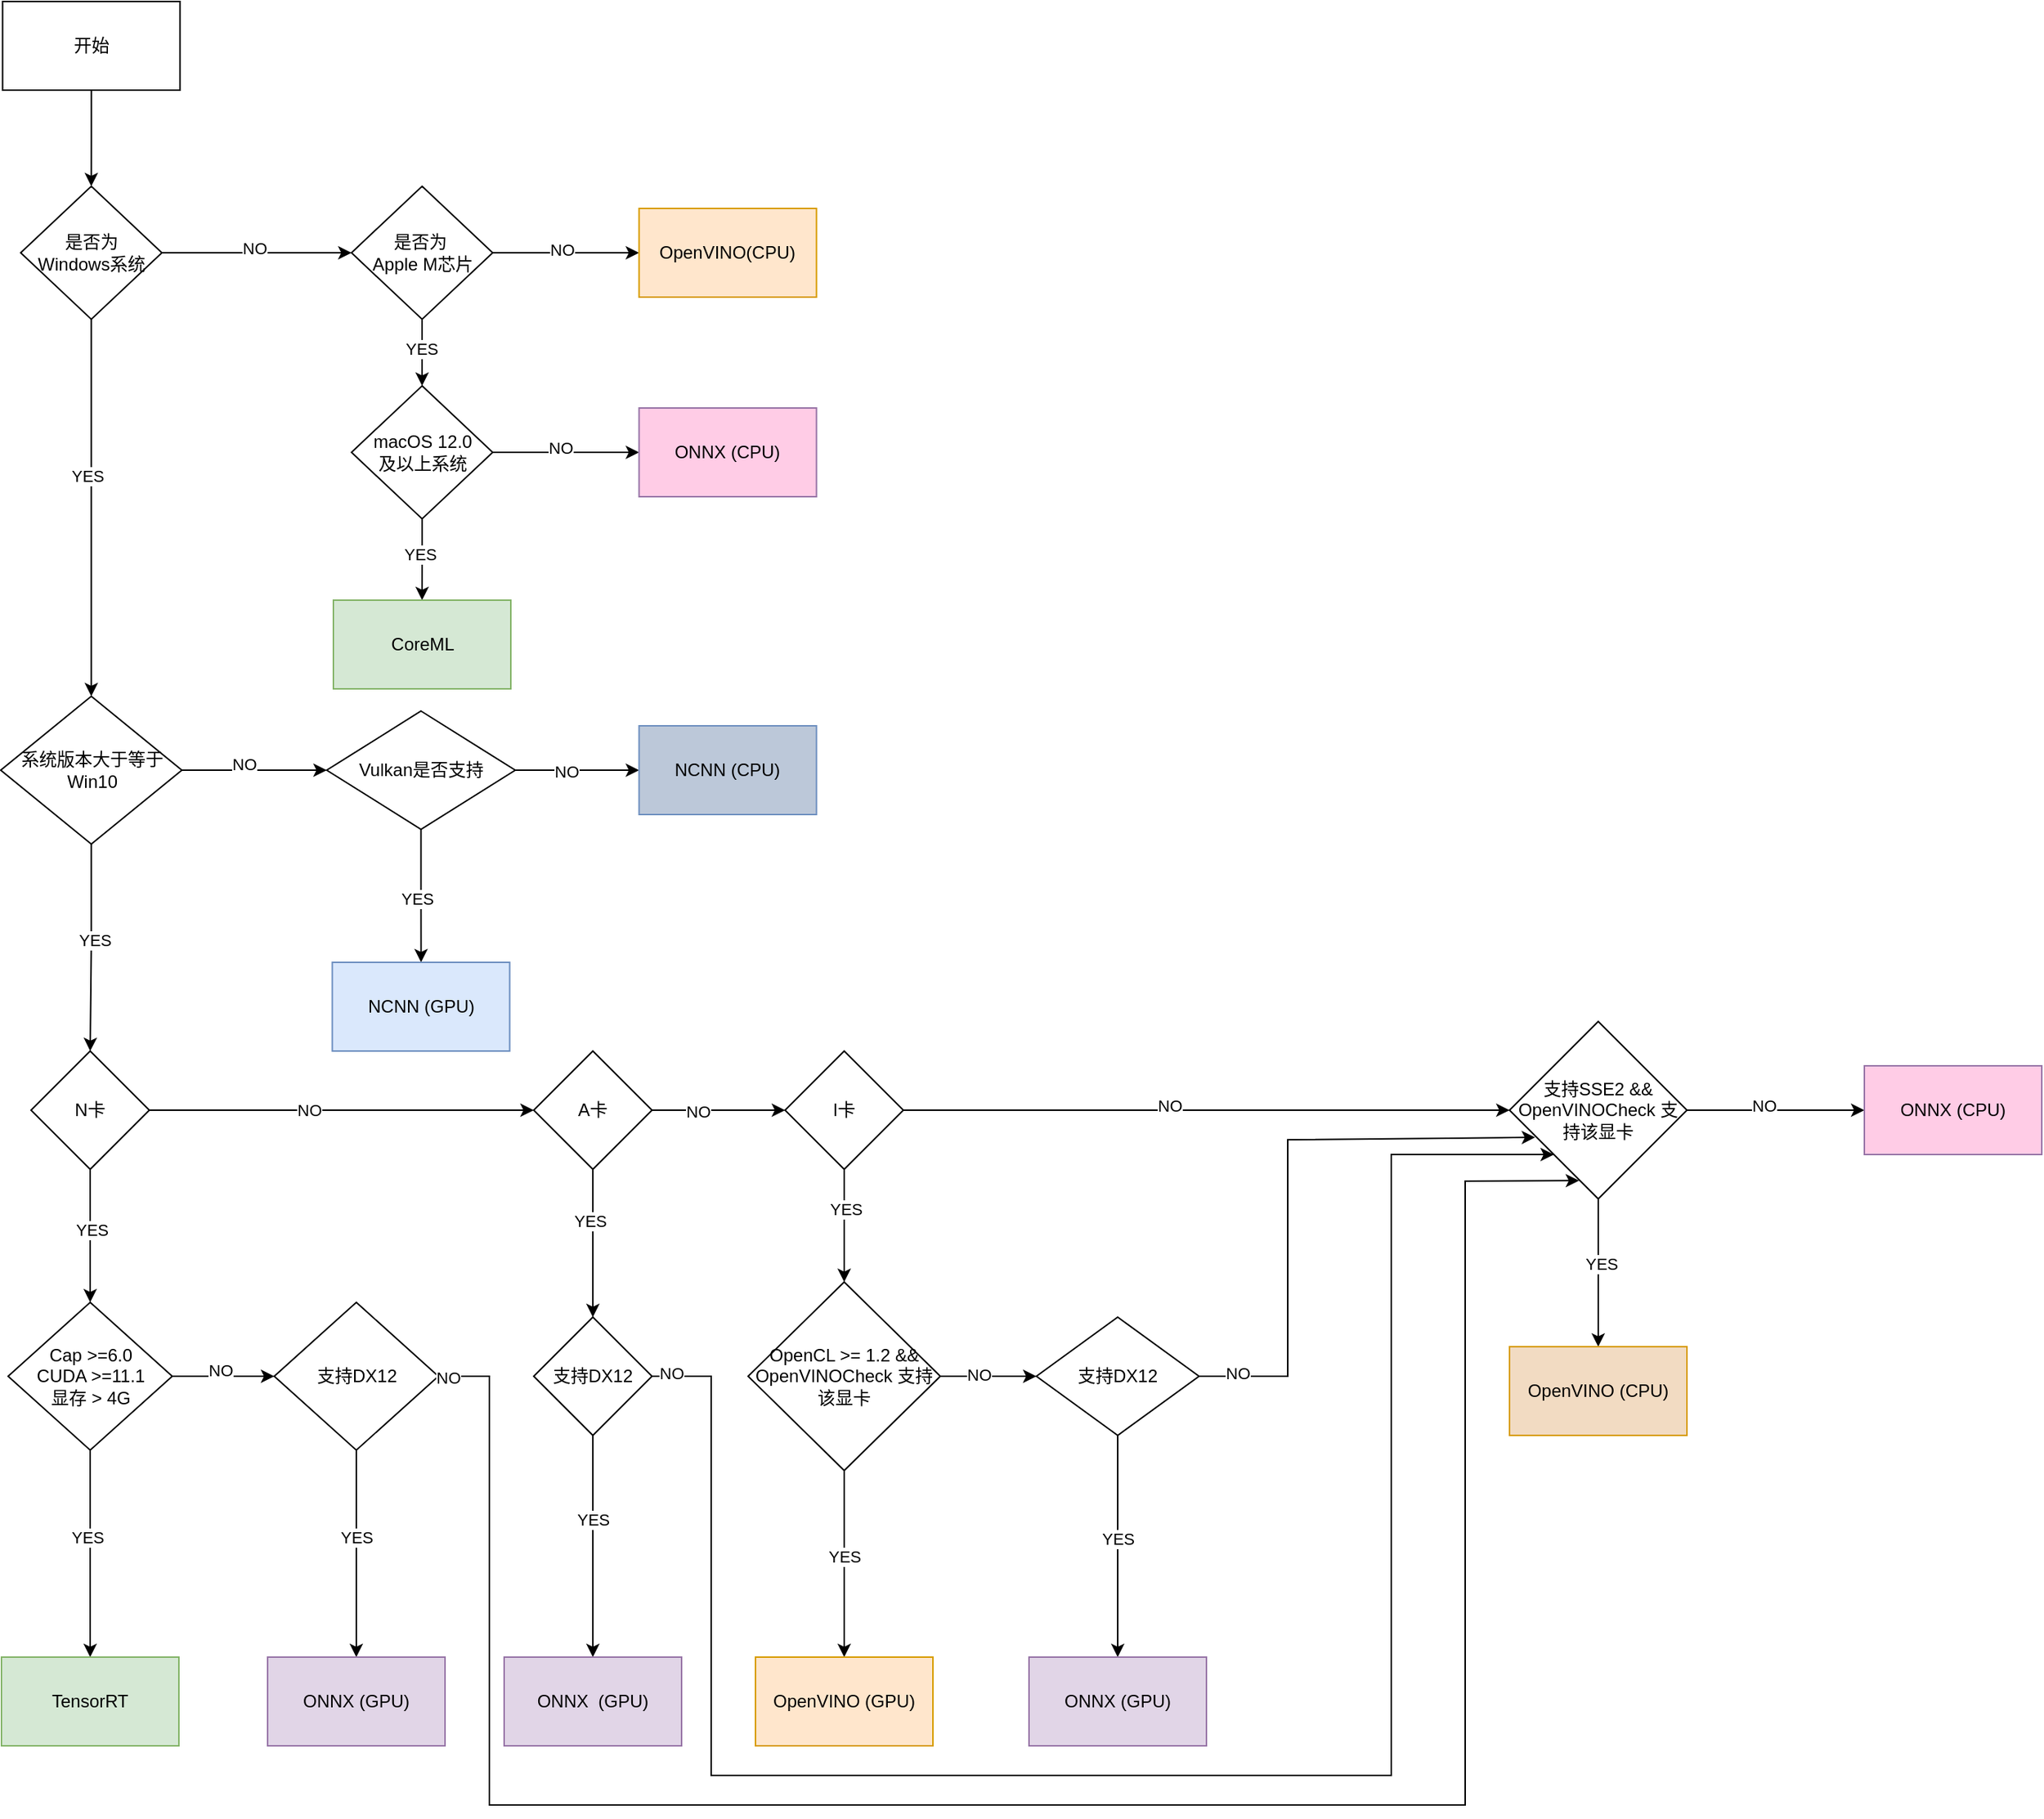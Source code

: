 <mxfile version="24.2.2" type="github">
  <diagram name="Page-1" id="nFrP1MrYJvmONDbNYgOr">
    <mxGraphModel dx="1487" dy="1184" grid="1" gridSize="10" guides="1" tooltips="1" connect="1" arrows="1" fold="1" page="1" pageScale="1" pageWidth="827" pageHeight="1169" math="0" shadow="0">
      <root>
        <mxCell id="0" />
        <mxCell id="1" parent="0" />
        <mxCell id="bNIqR0DIkFrfzqywcM4n-2" value="" style="edgeStyle=orthogonalEdgeStyle;rounded=0;orthogonalLoop=1;jettySize=auto;html=1;" parent="1" source="PbJkK4wQswJ1zIxWtFxy-1" target="bNIqR0DIkFrfzqywcM4n-1" edge="1">
          <mxGeometry relative="1" as="geometry" />
        </mxCell>
        <mxCell id="PbJkK4wQswJ1zIxWtFxy-1" value="开始" style="rounded=0;whiteSpace=wrap;html=1;" parent="1" vertex="1">
          <mxGeometry x="60.75" y="230" width="120" height="60" as="geometry" />
        </mxCell>
        <mxCell id="PbJkK4wQswJ1zIxWtFxy-8" value="" style="edgeStyle=orthogonalEdgeStyle;rounded=0;orthogonalLoop=1;jettySize=auto;html=1;" parent="1" source="PbJkK4wQswJ1zIxWtFxy-2" target="PbJkK4wQswJ1zIxWtFxy-7" edge="1">
          <mxGeometry relative="1" as="geometry" />
        </mxCell>
        <mxCell id="PbJkK4wQswJ1zIxWtFxy-9" value="YES" style="edgeLabel;html=1;align=center;verticalAlign=middle;resizable=0;points=[];" parent="PbJkK4wQswJ1zIxWtFxy-8" vertex="1" connectable="0">
          <mxGeometry x="-0.083" y="2" relative="1" as="geometry">
            <mxPoint as="offset" />
          </mxGeometry>
        </mxCell>
        <mxCell id="PbJkK4wQswJ1zIxWtFxy-73" value="" style="edgeStyle=orthogonalEdgeStyle;rounded=0;orthogonalLoop=1;jettySize=auto;html=1;" parent="1" source="PbJkK4wQswJ1zIxWtFxy-2" target="PbJkK4wQswJ1zIxWtFxy-72" edge="1">
          <mxGeometry relative="1" as="geometry" />
        </mxCell>
        <mxCell id="PbJkK4wQswJ1zIxWtFxy-79" value="NO" style="edgeLabel;html=1;align=center;verticalAlign=middle;resizable=0;points=[];" parent="PbJkK4wQswJ1zIxWtFxy-73" vertex="1" connectable="0">
          <mxGeometry x="-0.153" y="4" relative="1" as="geometry">
            <mxPoint as="offset" />
          </mxGeometry>
        </mxCell>
        <mxCell id="PbJkK4wQswJ1zIxWtFxy-2" value="系统版本大于等于Win10" style="rhombus;whiteSpace=wrap;html=1;" parent="1" vertex="1">
          <mxGeometry x="59.5" y="700" width="122.5" height="100" as="geometry" />
        </mxCell>
        <mxCell id="PbJkK4wQswJ1zIxWtFxy-11" value="" style="edgeStyle=orthogonalEdgeStyle;rounded=0;orthogonalLoop=1;jettySize=auto;html=1;" parent="1" source="PbJkK4wQswJ1zIxWtFxy-7" target="PbJkK4wQswJ1zIxWtFxy-10" edge="1">
          <mxGeometry relative="1" as="geometry" />
        </mxCell>
        <mxCell id="PbJkK4wQswJ1zIxWtFxy-25" value="NO" style="edgeLabel;html=1;align=center;verticalAlign=middle;resizable=0;points=[];" parent="PbJkK4wQswJ1zIxWtFxy-11" vertex="1" connectable="0">
          <mxGeometry x="-0.175" relative="1" as="geometry">
            <mxPoint as="offset" />
          </mxGeometry>
        </mxCell>
        <mxCell id="PbJkK4wQswJ1zIxWtFxy-27" value="" style="edgeStyle=orthogonalEdgeStyle;rounded=0;orthogonalLoop=1;jettySize=auto;html=1;" parent="1" source="PbJkK4wQswJ1zIxWtFxy-7" target="PbJkK4wQswJ1zIxWtFxy-26" edge="1">
          <mxGeometry relative="1" as="geometry" />
        </mxCell>
        <mxCell id="PbJkK4wQswJ1zIxWtFxy-59" value="YES" style="edgeLabel;html=1;align=center;verticalAlign=middle;resizable=0;points=[];" parent="PbJkK4wQswJ1zIxWtFxy-27" vertex="1" connectable="0">
          <mxGeometry x="-0.087" y="1" relative="1" as="geometry">
            <mxPoint as="offset" />
          </mxGeometry>
        </mxCell>
        <mxCell id="PbJkK4wQswJ1zIxWtFxy-7" value="N卡" style="rhombus;whiteSpace=wrap;html=1;" parent="1" vertex="1">
          <mxGeometry x="80" y="940" width="80" height="80" as="geometry" />
        </mxCell>
        <mxCell id="PbJkK4wQswJ1zIxWtFxy-13" value="" style="edgeStyle=orthogonalEdgeStyle;rounded=0;orthogonalLoop=1;jettySize=auto;html=1;" parent="1" source="PbJkK4wQswJ1zIxWtFxy-10" target="PbJkK4wQswJ1zIxWtFxy-12" edge="1">
          <mxGeometry relative="1" as="geometry" />
        </mxCell>
        <mxCell id="PbJkK4wQswJ1zIxWtFxy-24" value="NO" style="edgeLabel;html=1;align=center;verticalAlign=middle;resizable=0;points=[];" parent="PbJkK4wQswJ1zIxWtFxy-13" vertex="1" connectable="0">
          <mxGeometry x="-0.325" y="-1" relative="1" as="geometry">
            <mxPoint as="offset" />
          </mxGeometry>
        </mxCell>
        <mxCell id="PbJkK4wQswJ1zIxWtFxy-38" value="" style="edgeStyle=orthogonalEdgeStyle;rounded=0;orthogonalLoop=1;jettySize=auto;html=1;" parent="1" source="PbJkK4wQswJ1zIxWtFxy-10" target="PbJkK4wQswJ1zIxWtFxy-37" edge="1">
          <mxGeometry relative="1" as="geometry" />
        </mxCell>
        <mxCell id="PbJkK4wQswJ1zIxWtFxy-61" value="YES" style="edgeLabel;html=1;align=center;verticalAlign=middle;resizable=0;points=[];" parent="PbJkK4wQswJ1zIxWtFxy-38" vertex="1" connectable="0">
          <mxGeometry x="-0.307" y="-2" relative="1" as="geometry">
            <mxPoint as="offset" />
          </mxGeometry>
        </mxCell>
        <mxCell id="PbJkK4wQswJ1zIxWtFxy-10" value="A卡" style="rhombus;whiteSpace=wrap;html=1;" parent="1" vertex="1">
          <mxGeometry x="420" y="940" width="80" height="80" as="geometry" />
        </mxCell>
        <mxCell id="PbJkK4wQswJ1zIxWtFxy-17" value="" style="edgeStyle=orthogonalEdgeStyle;rounded=0;orthogonalLoop=1;jettySize=auto;html=1;" parent="1" source="PbJkK4wQswJ1zIxWtFxy-12" target="PbJkK4wQswJ1zIxWtFxy-16" edge="1">
          <mxGeometry relative="1" as="geometry" />
        </mxCell>
        <mxCell id="PbJkK4wQswJ1zIxWtFxy-23" value="NO" style="edgeLabel;html=1;align=center;verticalAlign=middle;resizable=0;points=[];" parent="PbJkK4wQswJ1zIxWtFxy-17" vertex="1" connectable="0">
          <mxGeometry x="-0.125" y="3" relative="1" as="geometry">
            <mxPoint as="offset" />
          </mxGeometry>
        </mxCell>
        <mxCell id="PbJkK4wQswJ1zIxWtFxy-43" value="" style="edgeStyle=orthogonalEdgeStyle;rounded=0;orthogonalLoop=1;jettySize=auto;html=1;entryX=0.5;entryY=0;entryDx=0;entryDy=0;" parent="1" source="PbJkK4wQswJ1zIxWtFxy-12" target="PbJkK4wQswJ1zIxWtFxy-46" edge="1">
          <mxGeometry relative="1" as="geometry">
            <mxPoint x="600" y="1100" as="targetPoint" />
          </mxGeometry>
        </mxCell>
        <mxCell id="PbJkK4wQswJ1zIxWtFxy-63" value="YES" style="edgeLabel;html=1;align=center;verticalAlign=middle;resizable=0;points=[];" parent="PbJkK4wQswJ1zIxWtFxy-43" vertex="1" connectable="0">
          <mxGeometry x="-0.293" y="1" relative="1" as="geometry">
            <mxPoint as="offset" />
          </mxGeometry>
        </mxCell>
        <mxCell id="PbJkK4wQswJ1zIxWtFxy-12" value="I卡" style="rhombus;whiteSpace=wrap;html=1;" parent="1" vertex="1">
          <mxGeometry x="590" y="940" width="80" height="80" as="geometry" />
        </mxCell>
        <mxCell id="PbJkK4wQswJ1zIxWtFxy-21" value="" style="edgeStyle=orthogonalEdgeStyle;rounded=0;orthogonalLoop=1;jettySize=auto;html=1;" parent="1" source="PbJkK4wQswJ1zIxWtFxy-16" target="PbJkK4wQswJ1zIxWtFxy-20" edge="1">
          <mxGeometry relative="1" as="geometry" />
        </mxCell>
        <mxCell id="PbJkK4wQswJ1zIxWtFxy-22" value="NO" style="edgeLabel;html=1;align=center;verticalAlign=middle;resizable=0;points=[];" parent="PbJkK4wQswJ1zIxWtFxy-21" vertex="1" connectable="0">
          <mxGeometry x="-0.133" y="3" relative="1" as="geometry">
            <mxPoint as="offset" />
          </mxGeometry>
        </mxCell>
        <mxCell id="PbJkK4wQswJ1zIxWtFxy-87" value="" style="edgeStyle=orthogonalEdgeStyle;rounded=0;orthogonalLoop=1;jettySize=auto;html=1;entryX=0.5;entryY=0;entryDx=0;entryDy=0;" parent="1" source="PbJkK4wQswJ1zIxWtFxy-16" target="PbJkK4wQswJ1zIxWtFxy-18" edge="1">
          <mxGeometry relative="1" as="geometry">
            <mxPoint x="1140" y="1130" as="targetPoint" />
          </mxGeometry>
        </mxCell>
        <mxCell id="PbJkK4wQswJ1zIxWtFxy-88" value="YES" style="edgeLabel;html=1;align=center;verticalAlign=middle;resizable=0;points=[];" parent="PbJkK4wQswJ1zIxWtFxy-87" vertex="1" connectable="0">
          <mxGeometry x="-0.132" y="2" relative="1" as="geometry">
            <mxPoint as="offset" />
          </mxGeometry>
        </mxCell>
        <mxCell id="PbJkK4wQswJ1zIxWtFxy-16" value="支持SSE2 &amp;amp;&amp;amp; OpenVINOCheck 支持该显卡" style="rhombus;whiteSpace=wrap;html=1;" parent="1" vertex="1">
          <mxGeometry x="1080" y="920" width="120" height="120" as="geometry" />
        </mxCell>
        <mxCell id="PbJkK4wQswJ1zIxWtFxy-18" value="OpenVINO (CPU)" style="whiteSpace=wrap;html=1;fillColor=#F2DBC2;strokeColor=#d79b00;" parent="1" vertex="1">
          <mxGeometry x="1080" y="1140" width="120" height="60" as="geometry" />
        </mxCell>
        <mxCell id="PbJkK4wQswJ1zIxWtFxy-20" value="ONNX (CPU)" style="whiteSpace=wrap;html=1;fillColor=#FFCCE6;strokeColor=#9673a6;" parent="1" vertex="1">
          <mxGeometry x="1320" y="950" width="120" height="60" as="geometry" />
        </mxCell>
        <mxCell id="PbJkK4wQswJ1zIxWtFxy-29" value="" style="edgeStyle=orthogonalEdgeStyle;rounded=0;orthogonalLoop=1;jettySize=auto;html=1;" parent="1" source="PbJkK4wQswJ1zIxWtFxy-26" target="PbJkK4wQswJ1zIxWtFxy-28" edge="1">
          <mxGeometry relative="1" as="geometry" />
        </mxCell>
        <mxCell id="PbJkK4wQswJ1zIxWtFxy-30" value="NO" style="edgeLabel;html=1;align=center;verticalAlign=middle;resizable=0;points=[];" parent="PbJkK4wQswJ1zIxWtFxy-29" vertex="1" connectable="0">
          <mxGeometry x="-0.062" y="4" relative="1" as="geometry">
            <mxPoint as="offset" />
          </mxGeometry>
        </mxCell>
        <mxCell id="PbJkK4wQswJ1zIxWtFxy-32" value="" style="edgeStyle=orthogonalEdgeStyle;rounded=0;orthogonalLoop=1;jettySize=auto;html=1;" parent="1" source="PbJkK4wQswJ1zIxWtFxy-26" target="PbJkK4wQswJ1zIxWtFxy-31" edge="1">
          <mxGeometry relative="1" as="geometry" />
        </mxCell>
        <mxCell id="PbJkK4wQswJ1zIxWtFxy-57" value="YES" style="edgeLabel;html=1;align=center;verticalAlign=middle;resizable=0;points=[];" parent="PbJkK4wQswJ1zIxWtFxy-32" vertex="1" connectable="0">
          <mxGeometry x="-0.167" y="-2" relative="1" as="geometry">
            <mxPoint as="offset" />
          </mxGeometry>
        </mxCell>
        <mxCell id="PbJkK4wQswJ1zIxWtFxy-26" value="Cap &amp;gt;=6.0&lt;br&gt;CUDA &amp;gt;=11.1&lt;div&gt;显存 &amp;gt; 4G&lt;/div&gt;" style="rhombus;whiteSpace=wrap;html=1;" parent="1" vertex="1">
          <mxGeometry x="64.5" y="1110" width="111" height="100" as="geometry" />
        </mxCell>
        <mxCell id="PbJkK4wQswJ1zIxWtFxy-34" value="" style="edgeStyle=orthogonalEdgeStyle;rounded=0;orthogonalLoop=1;jettySize=auto;html=1;" parent="1" source="PbJkK4wQswJ1zIxWtFxy-28" target="PbJkK4wQswJ1zIxWtFxy-33" edge="1">
          <mxGeometry relative="1" as="geometry" />
        </mxCell>
        <mxCell id="PbJkK4wQswJ1zIxWtFxy-85" value="YES" style="edgeLabel;html=1;align=center;verticalAlign=middle;resizable=0;points=[];" parent="PbJkK4wQswJ1zIxWtFxy-34" vertex="1" connectable="0">
          <mxGeometry x="-0.167" relative="1" as="geometry">
            <mxPoint as="offset" />
          </mxGeometry>
        </mxCell>
        <mxCell id="PbJkK4wQswJ1zIxWtFxy-28" value="支持DX12" style="rhombus;whiteSpace=wrap;html=1;" parent="1" vertex="1">
          <mxGeometry x="244.5" y="1110" width="111" height="100" as="geometry" />
        </mxCell>
        <mxCell id="PbJkK4wQswJ1zIxWtFxy-31" value="TensorRT" style="whiteSpace=wrap;html=1;fillColor=#d5e8d4;strokeColor=#82b366;" parent="1" vertex="1">
          <mxGeometry x="60" y="1350" width="120" height="60" as="geometry" />
        </mxCell>
        <mxCell id="PbJkK4wQswJ1zIxWtFxy-33" value="ONNX (GPU)" style="whiteSpace=wrap;html=1;fillColor=#e1d5e7;strokeColor=#9673a6;" parent="1" vertex="1">
          <mxGeometry x="240" y="1350" width="120" height="60" as="geometry" />
        </mxCell>
        <mxCell id="PbJkK4wQswJ1zIxWtFxy-41" value="" style="edgeStyle=orthogonalEdgeStyle;rounded=0;orthogonalLoop=1;jettySize=auto;html=1;" parent="1" source="PbJkK4wQswJ1zIxWtFxy-37" target="PbJkK4wQswJ1zIxWtFxy-40" edge="1">
          <mxGeometry relative="1" as="geometry" />
        </mxCell>
        <mxCell id="PbJkK4wQswJ1zIxWtFxy-60" value="YES" style="edgeLabel;html=1;align=center;verticalAlign=middle;resizable=0;points=[];" parent="PbJkK4wQswJ1zIxWtFxy-41" vertex="1" connectable="0">
          <mxGeometry x="0.062" y="2" relative="1" as="geometry">
            <mxPoint x="-2" y="-23" as="offset" />
          </mxGeometry>
        </mxCell>
        <mxCell id="PbJkK4wQswJ1zIxWtFxy-37" value="支持DX12" style="rhombus;whiteSpace=wrap;html=1;" parent="1" vertex="1">
          <mxGeometry x="420" y="1120" width="80" height="80" as="geometry" />
        </mxCell>
        <mxCell id="PbJkK4wQswJ1zIxWtFxy-40" value="ONNX&amp;nbsp; (GPU)" style="whiteSpace=wrap;html=1;fillColor=#e1d5e7;strokeColor=#9673a6;" parent="1" vertex="1">
          <mxGeometry x="400" y="1350" width="120" height="60" as="geometry" />
        </mxCell>
        <mxCell id="PbJkK4wQswJ1zIxWtFxy-45" value="" style="edgeStyle=orthogonalEdgeStyle;rounded=0;orthogonalLoop=1;jettySize=auto;html=1;" parent="1" source="PbJkK4wQswJ1zIxWtFxy-46" target="PbJkK4wQswJ1zIxWtFxy-44" edge="1">
          <mxGeometry relative="1" as="geometry">
            <mxPoint x="630" y="1160" as="sourcePoint" />
          </mxGeometry>
        </mxCell>
        <mxCell id="PbJkK4wQswJ1zIxWtFxy-65" value="NO" style="edgeLabel;html=1;align=center;verticalAlign=middle;resizable=0;points=[];" parent="PbJkK4wQswJ1zIxWtFxy-45" vertex="1" connectable="0">
          <mxGeometry x="-0.2" y="1" relative="1" as="geometry">
            <mxPoint as="offset" />
          </mxGeometry>
        </mxCell>
        <mxCell id="PbJkK4wQswJ1zIxWtFxy-56" value="" style="edgeStyle=orthogonalEdgeStyle;rounded=0;orthogonalLoop=1;jettySize=auto;html=1;" parent="1" source="PbJkK4wQswJ1zIxWtFxy-44" target="PbJkK4wQswJ1zIxWtFxy-55" edge="1">
          <mxGeometry relative="1" as="geometry" />
        </mxCell>
        <mxCell id="PbJkK4wQswJ1zIxWtFxy-64" value="YES" style="edgeLabel;html=1;align=center;verticalAlign=middle;resizable=0;points=[];" parent="PbJkK4wQswJ1zIxWtFxy-56" vertex="1" connectable="0">
          <mxGeometry x="-0.213" y="-1" relative="1" as="geometry">
            <mxPoint x="1" y="11" as="offset" />
          </mxGeometry>
        </mxCell>
        <mxCell id="PbJkK4wQswJ1zIxWtFxy-44" value="支持DX12" style="rhombus;whiteSpace=wrap;html=1;" parent="1" vertex="1">
          <mxGeometry x="760" y="1120" width="110" height="80" as="geometry" />
        </mxCell>
        <mxCell id="PbJkK4wQswJ1zIxWtFxy-49" value="" style="edgeStyle=orthogonalEdgeStyle;rounded=0;orthogonalLoop=1;jettySize=auto;html=1;" parent="1" source="PbJkK4wQswJ1zIxWtFxy-46" target="PbJkK4wQswJ1zIxWtFxy-48" edge="1">
          <mxGeometry relative="1" as="geometry" />
        </mxCell>
        <mxCell id="PbJkK4wQswJ1zIxWtFxy-62" value="YES" style="edgeLabel;html=1;align=center;verticalAlign=middle;resizable=0;points=[];" parent="PbJkK4wQswJ1zIxWtFxy-49" vertex="1" connectable="0">
          <mxGeometry x="-0.165" relative="1" as="geometry">
            <mxPoint y="5" as="offset" />
          </mxGeometry>
        </mxCell>
        <mxCell id="PbJkK4wQswJ1zIxWtFxy-48" value="OpenVINO (GPU)" style="whiteSpace=wrap;html=1;fillColor=#ffe6cc;strokeColor=#d79b00;" parent="1" vertex="1">
          <mxGeometry x="570" y="1350" width="120" height="60" as="geometry" />
        </mxCell>
        <mxCell id="PbJkK4wQswJ1zIxWtFxy-55" value="ONNX (GPU)" style="whiteSpace=wrap;html=1;fillColor=#e1d5e7;strokeColor=#9673a6;" parent="1" vertex="1">
          <mxGeometry x="755" y="1350" width="120" height="60" as="geometry" />
        </mxCell>
        <mxCell id="PbJkK4wQswJ1zIxWtFxy-58" value="" style="edgeStyle=orthogonalEdgeStyle;rounded=0;orthogonalLoop=1;jettySize=auto;html=1;" parent="1" target="PbJkK4wQswJ1zIxWtFxy-46" edge="1">
          <mxGeometry relative="1" as="geometry">
            <mxPoint x="630" y="1160" as="sourcePoint" />
            <mxPoint x="720" y="1160" as="targetPoint" />
          </mxGeometry>
        </mxCell>
        <mxCell id="PbJkK4wQswJ1zIxWtFxy-46" value="OpenCL &amp;gt;= 1.2&amp;nbsp;&lt;span style=&quot;background-color: initial;&quot;&gt;&amp;amp;&amp;amp; OpenVINOCheck 支持该显卡&lt;/span&gt;" style="rhombus;whiteSpace=wrap;html=1;" parent="1" vertex="1">
          <mxGeometry x="565" y="1096.25" width="130" height="127.5" as="geometry" />
        </mxCell>
        <mxCell id="PbJkK4wQswJ1zIxWtFxy-69" value="" style="endArrow=classic;html=1;rounded=0;exitX=1;exitY=0.5;exitDx=0;exitDy=0;entryX=0;entryY=1;entryDx=0;entryDy=0;" parent="1" source="PbJkK4wQswJ1zIxWtFxy-37" target="PbJkK4wQswJ1zIxWtFxy-16" edge="1">
          <mxGeometry width="50" height="50" relative="1" as="geometry">
            <mxPoint x="510" y="1240" as="sourcePoint" />
            <mxPoint x="920" y="1020" as="targetPoint" />
            <Array as="points">
              <mxPoint x="540" y="1160" />
              <mxPoint x="540" y="1430" />
              <mxPoint x="1000" y="1430" />
              <mxPoint x="1000" y="1010" />
            </Array>
          </mxGeometry>
        </mxCell>
        <mxCell id="PbJkK4wQswJ1zIxWtFxy-71" value="NO" style="edgeLabel;html=1;align=center;verticalAlign=middle;resizable=0;points=[];" parent="PbJkK4wQswJ1zIxWtFxy-69" vertex="1" connectable="0">
          <mxGeometry x="-0.98" y="2" relative="1" as="geometry">
            <mxPoint as="offset" />
          </mxGeometry>
        </mxCell>
        <mxCell id="PbJkK4wQswJ1zIxWtFxy-75" value="" style="edgeStyle=orthogonalEdgeStyle;rounded=0;orthogonalLoop=1;jettySize=auto;html=1;" parent="1" source="PbJkK4wQswJ1zIxWtFxy-72" target="PbJkK4wQswJ1zIxWtFxy-74" edge="1">
          <mxGeometry relative="1" as="geometry" />
        </mxCell>
        <mxCell id="PbJkK4wQswJ1zIxWtFxy-81" value="YES" style="edgeLabel;html=1;align=center;verticalAlign=middle;resizable=0;points=[];" parent="PbJkK4wQswJ1zIxWtFxy-75" vertex="1" connectable="0">
          <mxGeometry x="0.03" y="-3" relative="1" as="geometry">
            <mxPoint as="offset" />
          </mxGeometry>
        </mxCell>
        <mxCell id="PbJkK4wQswJ1zIxWtFxy-77" value="" style="edgeStyle=orthogonalEdgeStyle;rounded=0;orthogonalLoop=1;jettySize=auto;html=1;" parent="1" source="PbJkK4wQswJ1zIxWtFxy-72" target="PbJkK4wQswJ1zIxWtFxy-76" edge="1">
          <mxGeometry relative="1" as="geometry" />
        </mxCell>
        <mxCell id="PbJkK4wQswJ1zIxWtFxy-80" value="NO" style="edgeLabel;html=1;align=center;verticalAlign=middle;resizable=0;points=[];" parent="PbJkK4wQswJ1zIxWtFxy-77" vertex="1" connectable="0">
          <mxGeometry x="-0.184" y="-1" relative="1" as="geometry">
            <mxPoint as="offset" />
          </mxGeometry>
        </mxCell>
        <mxCell id="PbJkK4wQswJ1zIxWtFxy-72" value="Vulkan是否支持" style="rhombus;whiteSpace=wrap;html=1;" parent="1" vertex="1">
          <mxGeometry x="280" y="710" width="127.5" height="80" as="geometry" />
        </mxCell>
        <mxCell id="PbJkK4wQswJ1zIxWtFxy-74" value="NCNN (GPU)" style="whiteSpace=wrap;html=1;fillColor=#dae8fc;strokeColor=#6c8ebf;" parent="1" vertex="1">
          <mxGeometry x="283.75" y="880" width="120" height="60" as="geometry" />
        </mxCell>
        <mxCell id="PbJkK4wQswJ1zIxWtFxy-76" value="NCNN (CPU)" style="whiteSpace=wrap;html=1;fillColor=#BCC8D9;strokeColor=#6c8ebf;" parent="1" vertex="1">
          <mxGeometry x="491.25" y="720" width="120" height="60" as="geometry" />
        </mxCell>
        <mxCell id="PbJkK4wQswJ1zIxWtFxy-82" value="" style="endArrow=classic;html=1;rounded=0;exitX=1;exitY=0.5;exitDx=0;exitDy=0;entryX=0.392;entryY=0.897;entryDx=0;entryDy=0;entryPerimeter=0;" parent="1" source="PbJkK4wQswJ1zIxWtFxy-28" target="PbJkK4wQswJ1zIxWtFxy-16" edge="1">
          <mxGeometry width="50" height="50" relative="1" as="geometry">
            <mxPoint x="380" y="1280" as="sourcePoint" />
            <mxPoint x="1010" y="1050" as="targetPoint" />
            <Array as="points">
              <mxPoint x="390" y="1160" />
              <mxPoint x="390" y="1450" />
              <mxPoint x="1050" y="1450" />
              <mxPoint x="1050" y="1028" />
            </Array>
          </mxGeometry>
        </mxCell>
        <mxCell id="PbJkK4wQswJ1zIxWtFxy-84" value="NO" style="edgeLabel;html=1;align=center;verticalAlign=middle;resizable=0;points=[];" parent="PbJkK4wQswJ1zIxWtFxy-82" vertex="1" connectable="0">
          <mxGeometry x="-0.991" y="-1" relative="1" as="geometry">
            <mxPoint as="offset" />
          </mxGeometry>
        </mxCell>
        <mxCell id="bNIqR0DIkFrfzqywcM4n-4" value="" style="edgeStyle=orthogonalEdgeStyle;rounded=0;orthogonalLoop=1;jettySize=auto;html=1;" parent="1" source="bNIqR0DIkFrfzqywcM4n-1" target="bNIqR0DIkFrfzqywcM4n-3" edge="1">
          <mxGeometry relative="1" as="geometry" />
        </mxCell>
        <mxCell id="bNIqR0DIkFrfzqywcM4n-19" value="NO" style="edgeLabel;html=1;align=center;verticalAlign=middle;resizable=0;points=[];" parent="bNIqR0DIkFrfzqywcM4n-4" vertex="1" connectable="0">
          <mxGeometry x="-0.03" y="3" relative="1" as="geometry">
            <mxPoint as="offset" />
          </mxGeometry>
        </mxCell>
        <mxCell id="bNIqR0DIkFrfzqywcM4n-1" value="是否为&lt;div&gt;Windows系统&lt;/div&gt;" style="rhombus;whiteSpace=wrap;html=1;rounded=0;" parent="1" vertex="1">
          <mxGeometry x="73" y="355" width="95.5" height="90" as="geometry" />
        </mxCell>
        <mxCell id="bNIqR0DIkFrfzqywcM4n-6" value="" style="edgeStyle=orthogonalEdgeStyle;rounded=0;orthogonalLoop=1;jettySize=auto;html=1;" parent="1" source="bNIqR0DIkFrfzqywcM4n-3" target="bNIqR0DIkFrfzqywcM4n-5" edge="1">
          <mxGeometry relative="1" as="geometry" />
        </mxCell>
        <mxCell id="bNIqR0DIkFrfzqywcM4n-15" value="NO" style="edgeLabel;html=1;align=center;verticalAlign=middle;resizable=0;points=[];" parent="bNIqR0DIkFrfzqywcM4n-6" vertex="1" connectable="0">
          <mxGeometry x="-0.056" y="2" relative="1" as="geometry">
            <mxPoint as="offset" />
          </mxGeometry>
        </mxCell>
        <mxCell id="bNIqR0DIkFrfzqywcM4n-8" value="" style="edgeStyle=orthogonalEdgeStyle;rounded=0;orthogonalLoop=1;jettySize=auto;html=1;" parent="1" source="bNIqR0DIkFrfzqywcM4n-3" target="bNIqR0DIkFrfzqywcM4n-7" edge="1">
          <mxGeometry relative="1" as="geometry" />
        </mxCell>
        <mxCell id="bNIqR0DIkFrfzqywcM4n-17" value="YES" style="edgeLabel;html=1;align=center;verticalAlign=middle;resizable=0;points=[];" parent="bNIqR0DIkFrfzqywcM4n-8" vertex="1" connectable="0">
          <mxGeometry x="-0.111" y="-1" relative="1" as="geometry">
            <mxPoint as="offset" />
          </mxGeometry>
        </mxCell>
        <mxCell id="bNIqR0DIkFrfzqywcM4n-3" value="&lt;span&gt;是否为&amp;nbsp;&lt;/span&gt;&lt;div&gt;&lt;span&gt;Apple M芯片&lt;/span&gt;&lt;/div&gt;" style="rhombus;whiteSpace=wrap;html=1;rounded=0;fontStyle=0" parent="1" vertex="1">
          <mxGeometry x="296.75" y="355" width="95.5" height="90" as="geometry" />
        </mxCell>
        <mxCell id="bNIqR0DIkFrfzqywcM4n-5" value="OpenVINO(CPU)" style="whiteSpace=wrap;html=1;rounded=0;fillColor=#ffe6cc;strokeColor=#d79b00;" parent="1" vertex="1">
          <mxGeometry x="491.25" y="370" width="120" height="60" as="geometry" />
        </mxCell>
        <mxCell id="bNIqR0DIkFrfzqywcM4n-10" value="" style="edgeStyle=orthogonalEdgeStyle;rounded=0;orthogonalLoop=1;jettySize=auto;html=1;" parent="1" source="bNIqR0DIkFrfzqywcM4n-7" target="bNIqR0DIkFrfzqywcM4n-9" edge="1">
          <mxGeometry relative="1" as="geometry" />
        </mxCell>
        <mxCell id="bNIqR0DIkFrfzqywcM4n-16" value="NO" style="edgeLabel;html=1;align=center;verticalAlign=middle;resizable=0;points=[];" parent="bNIqR0DIkFrfzqywcM4n-10" vertex="1" connectable="0">
          <mxGeometry x="-0.076" y="3" relative="1" as="geometry">
            <mxPoint as="offset" />
          </mxGeometry>
        </mxCell>
        <mxCell id="bNIqR0DIkFrfzqywcM4n-12" value="" style="edgeStyle=orthogonalEdgeStyle;rounded=0;orthogonalLoop=1;jettySize=auto;html=1;" parent="1" source="bNIqR0DIkFrfzqywcM4n-7" target="bNIqR0DIkFrfzqywcM4n-11" edge="1">
          <mxGeometry relative="1" as="geometry" />
        </mxCell>
        <mxCell id="bNIqR0DIkFrfzqywcM4n-18" value="YES" style="edgeLabel;html=1;align=center;verticalAlign=middle;resizable=0;points=[];" parent="bNIqR0DIkFrfzqywcM4n-12" vertex="1" connectable="0">
          <mxGeometry x="-0.127" y="-2" relative="1" as="geometry">
            <mxPoint as="offset" />
          </mxGeometry>
        </mxCell>
        <mxCell id="bNIqR0DIkFrfzqywcM4n-7" value="macOS 12.0&lt;div&gt;及以上系统&lt;/div&gt;" style="rhombus;whiteSpace=wrap;html=1;rounded=0;" parent="1" vertex="1">
          <mxGeometry x="296.75" y="490" width="95.5" height="90" as="geometry" />
        </mxCell>
        <mxCell id="bNIqR0DIkFrfzqywcM4n-9" value="ONNX (CPU)" style="whiteSpace=wrap;html=1;rounded=0;fillColor=#FFCCE6;strokeColor=#9673a6;" parent="1" vertex="1">
          <mxGeometry x="491.25" y="505" width="120" height="60" as="geometry" />
        </mxCell>
        <mxCell id="bNIqR0DIkFrfzqywcM4n-11" value="CoreML" style="whiteSpace=wrap;html=1;rounded=0;fillColor=#d5e8d4;strokeColor=#82b366;" parent="1" vertex="1">
          <mxGeometry x="284.5" y="635" width="120" height="60" as="geometry" />
        </mxCell>
        <mxCell id="bNIqR0DIkFrfzqywcM4n-13" value="" style="endArrow=classic;html=1;rounded=0;exitX=0.5;exitY=1;exitDx=0;exitDy=0;entryX=0.5;entryY=0;entryDx=0;entryDy=0;" parent="1" source="bNIqR0DIkFrfzqywcM4n-1" target="PbJkK4wQswJ1zIxWtFxy-2" edge="1">
          <mxGeometry width="50" height="50" relative="1" as="geometry">
            <mxPoint x="80" y="590" as="sourcePoint" />
            <mxPoint x="130" y="540" as="targetPoint" />
          </mxGeometry>
        </mxCell>
        <mxCell id="bNIqR0DIkFrfzqywcM4n-14" value="YES" style="edgeLabel;html=1;align=center;verticalAlign=middle;resizable=0;points=[];" parent="bNIqR0DIkFrfzqywcM4n-13" vertex="1" connectable="0">
          <mxGeometry x="-0.169" y="-3" relative="1" as="geometry">
            <mxPoint as="offset" />
          </mxGeometry>
        </mxCell>
        <mxCell id="WvtxyzgzF_RP5O3Y5VoW-1" value="" style="endArrow=classic;html=1;rounded=0;exitX=1;exitY=0.5;exitDx=0;exitDy=0;entryX=0.144;entryY=0.653;entryDx=0;entryDy=0;entryPerimeter=0;" edge="1" parent="1" source="PbJkK4wQswJ1zIxWtFxy-44" target="PbJkK4wQswJ1zIxWtFxy-16">
          <mxGeometry width="50" height="50" relative="1" as="geometry">
            <mxPoint x="860" y="1080" as="sourcePoint" />
            <mxPoint x="970" y="990" as="targetPoint" />
            <Array as="points">
              <mxPoint x="930" y="1160" />
              <mxPoint x="930" y="1000" />
            </Array>
          </mxGeometry>
        </mxCell>
        <mxCell id="WvtxyzgzF_RP5O3Y5VoW-2" value="NO" style="edgeLabel;html=1;align=center;verticalAlign=middle;resizable=0;points=[];" vertex="1" connectable="0" parent="WvtxyzgzF_RP5O3Y5VoW-1">
          <mxGeometry x="-0.867" y="2" relative="1" as="geometry">
            <mxPoint as="offset" />
          </mxGeometry>
        </mxCell>
      </root>
    </mxGraphModel>
  </diagram>
</mxfile>
